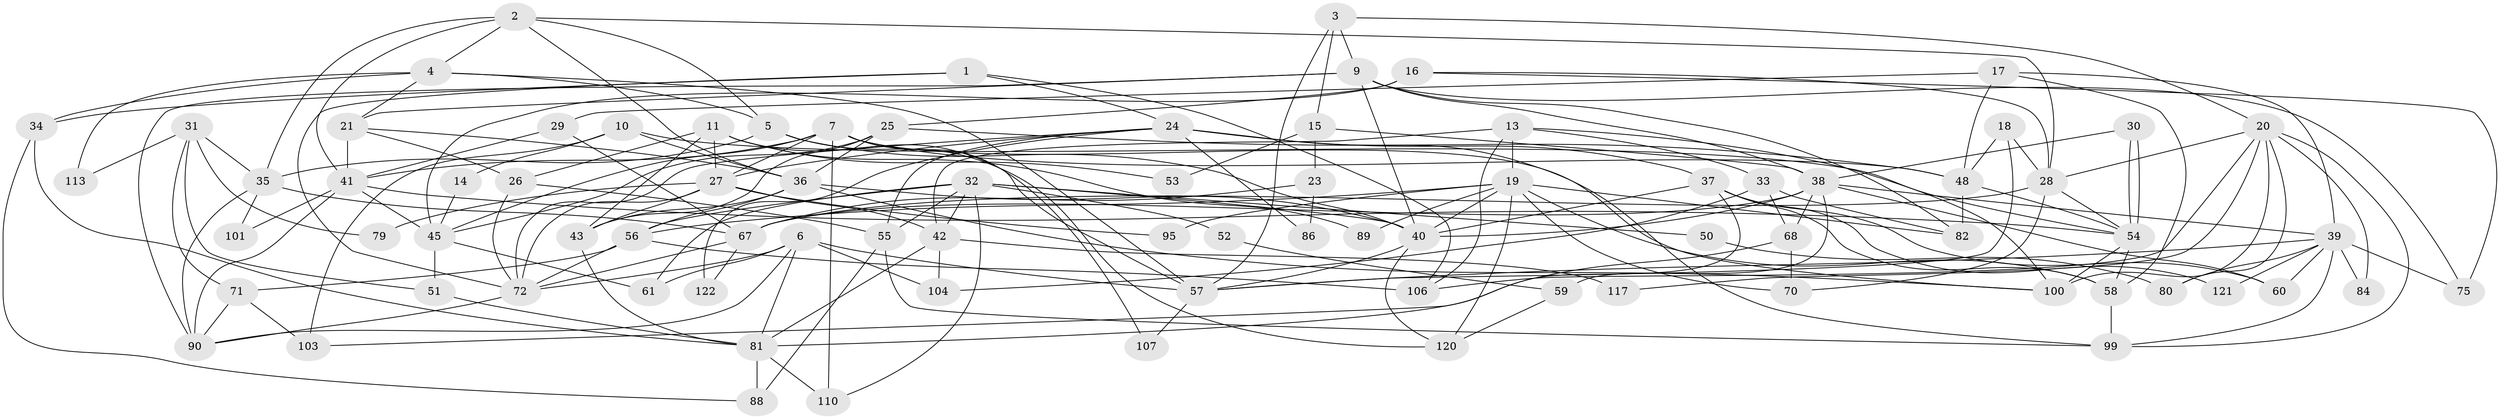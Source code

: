 // original degree distribution, {4: 0.22131147540983606, 5: 0.18032786885245902, 3: 0.22950819672131148, 6: 0.12295081967213115, 7: 0.04918032786885246, 2: 0.1885245901639344, 8: 0.00819672131147541}
// Generated by graph-tools (version 1.1) at 2025/11/02/27/25 16:11:20]
// undirected, 83 vertices, 196 edges
graph export_dot {
graph [start="1"]
  node [color=gray90,style=filled];
  1;
  2 [super="+114"];
  3 [super="+111"];
  4 [super="+12"];
  5 [super="+73"];
  6 [super="+64"];
  7 [super="+8"];
  9 [super="+22"];
  10 [super="+78"];
  11 [super="+47"];
  13;
  14;
  15;
  16 [super="+46"];
  17 [super="+115"];
  18;
  19 [super="+91"];
  20 [super="+102"];
  21;
  23;
  24 [super="+98"];
  25;
  26 [super="+44"];
  27 [super="+77"];
  28 [super="+69"];
  29;
  30;
  31;
  32 [super="+63"];
  33;
  34 [super="+83"];
  35 [super="+96"];
  36 [super="+119"];
  37;
  38 [super="+93"];
  39 [super="+76"];
  40 [super="+65"];
  41 [super="+66"];
  42;
  43 [super="+85"];
  45 [super="+49"];
  48 [super="+105"];
  50;
  51;
  52;
  53;
  54 [super="+116"];
  55;
  56 [super="+108"];
  57 [super="+62"];
  58;
  59;
  60 [super="+74"];
  61;
  67 [super="+97"];
  68;
  70;
  71;
  72 [super="+94"];
  75 [super="+87"];
  79;
  80;
  81 [super="+92"];
  82;
  84;
  86;
  88;
  89;
  90 [super="+112"];
  95;
  99;
  100 [super="+109"];
  101;
  103;
  104;
  106 [super="+118"];
  107;
  110;
  113;
  117;
  120;
  121;
  122;
  1 -- 24;
  1 -- 34;
  1 -- 72;
  1 -- 106;
  2 -- 36;
  2 -- 41;
  2 -- 35;
  2 -- 5;
  2 -- 4;
  2 -- 28;
  3 -- 9;
  3 -- 57;
  3 -- 20;
  3 -- 15;
  4 -- 21;
  4 -- 113;
  4 -- 34;
  4 -- 57;
  4 -- 5;
  5 -- 120;
  5 -- 35;
  5 -- 40;
  6 -- 104;
  6 -- 61;
  6 -- 72;
  6 -- 90;
  6 -- 57;
  6 -- 81;
  7 -- 41;
  7 -- 107;
  7 -- 48;
  7 -- 100;
  7 -- 27;
  7 -- 45;
  7 -- 110;
  9 -- 90 [weight=2];
  9 -- 82;
  9 -- 21;
  9 -- 38;
  9 -- 75;
  9 -- 40;
  10 -- 103;
  10 -- 14;
  10 -- 36;
  10 -- 54;
  11 -- 27;
  11 -- 26 [weight=2];
  11 -- 57;
  11 -- 89;
  11 -- 43;
  11 -- 53;
  13 -- 100;
  13 -- 33;
  13 -- 42;
  13 -- 106;
  13 -- 19;
  14 -- 45;
  15 -- 38;
  15 -- 23;
  15 -- 53;
  16 -- 45 [weight=2];
  16 -- 25;
  16 -- 75;
  16 -- 28;
  17 -- 29;
  17 -- 48;
  17 -- 58;
  17 -- 39;
  18 -- 57;
  18 -- 48;
  18 -- 28;
  19 -- 58;
  19 -- 70;
  19 -- 95;
  19 -- 120;
  19 -- 82;
  19 -- 40;
  19 -- 89;
  19 -- 56;
  20 -- 100 [weight=2];
  20 -- 84;
  20 -- 117;
  20 -- 106;
  20 -- 80;
  20 -- 99;
  20 -- 28;
  21 -- 41;
  21 -- 36;
  21 -- 26;
  23 -- 67;
  23 -- 86;
  24 -- 55;
  24 -- 86;
  24 -- 99;
  24 -- 122;
  24 -- 27;
  24 -- 37;
  24 -- 72;
  25 -- 36;
  25 -- 43;
  25 -- 45;
  25 -- 48;
  26 -- 72;
  26 -- 55;
  27 -- 72;
  27 -- 43;
  27 -- 42;
  27 -- 79;
  27 -- 95;
  28 -- 67;
  28 -- 54;
  28 -- 70;
  29 -- 41;
  29 -- 67 [weight=2];
  30 -- 54;
  30 -- 54;
  30 -- 38;
  31 -- 51;
  31 -- 71;
  31 -- 79;
  31 -- 113;
  31 -- 35;
  32 -- 56;
  32 -- 50;
  32 -- 55;
  32 -- 52;
  32 -- 42;
  32 -- 61;
  32 -- 110;
  32 -- 40;
  33 -- 82;
  33 -- 68;
  33 -- 104;
  34 -- 88;
  34 -- 81;
  35 -- 67;
  35 -- 101;
  35 -- 90;
  36 -- 100;
  36 -- 43;
  36 -- 56;
  36 -- 40;
  37 -- 81;
  37 -- 58;
  37 -- 121;
  37 -- 40;
  37 -- 60;
  38 -- 67;
  38 -- 68;
  38 -- 40 [weight=2];
  38 -- 59;
  38 -- 60;
  38 -- 39;
  39 -- 60;
  39 -- 80;
  39 -- 99;
  39 -- 84;
  39 -- 121;
  39 -- 57;
  39 -- 75;
  40 -- 57;
  40 -- 120;
  41 -- 45;
  41 -- 101;
  41 -- 90;
  41 -- 54;
  42 -- 104;
  42 -- 117;
  42 -- 81;
  43 -- 81;
  45 -- 51;
  45 -- 61;
  48 -- 82;
  48 -- 54;
  50 -- 80;
  51 -- 81;
  52 -- 59;
  54 -- 100;
  54 -- 58;
  55 -- 88;
  55 -- 99;
  56 -- 71;
  56 -- 106;
  56 -- 72;
  57 -- 107;
  58 -- 99;
  59 -- 120;
  67 -- 122;
  67 -- 72;
  68 -- 70;
  68 -- 103;
  71 -- 103;
  71 -- 90;
  72 -- 90;
  81 -- 88;
  81 -- 110;
}
